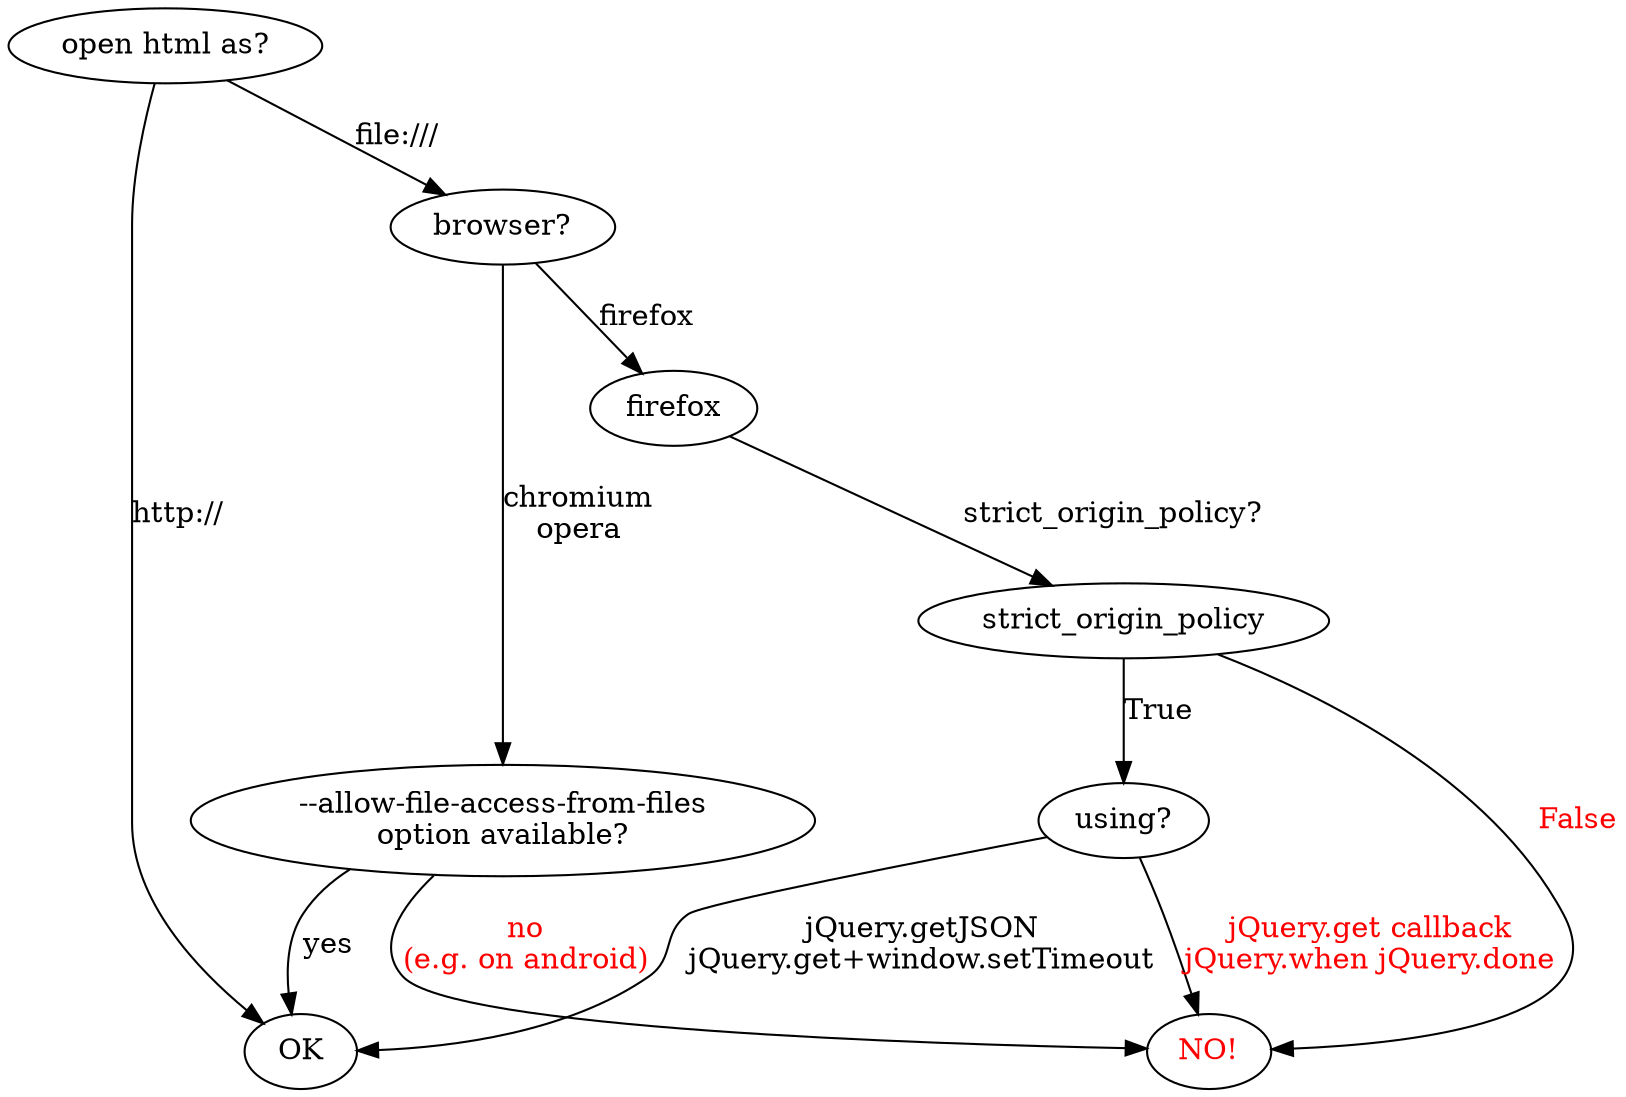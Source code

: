 // dot -Tsvg readLocal.dot > readLocal.svg
digraph "reading local file using jQuery.get" {

    overlap = scale;
    // rankdir=LR;

    ok [ label="OK" ];
    html [ label="open html as?" ];
    browser [ label="browser?" ];
    chromium [ label="--allow-file-access-from-files\noption available?" ];
    using [ label="using?" ];
    no [ label="NO!"; fontcolor="red" ];

    html -> ok [ label="http://" ];
    html -> browser [ label="file:///"; ];
    browser -> chromium [ label="chromium\nopera" ];
    chromium -> ok [ label="yes" ];
    chromium -> no [ label="no\n(e.g. on android)"; fontcolor="red" ];
    browser -> firefox [ label="firefox"; ];
    firefox -> strict_origin_policy [ label="strict_origin_policy?"; ];
    strict_origin_policy -> no [ label="False"; fontcolor="red" ];
    strict_origin_policy -> using [ label="True"; ];
    using -> ok [ label="jQuery.getJSON\njQuery.get+window.setTimeout" ];
    using -> no [ label="jQuery.get callback\njQuery.when jQuery.done"; fontcolor="red" ];
}

